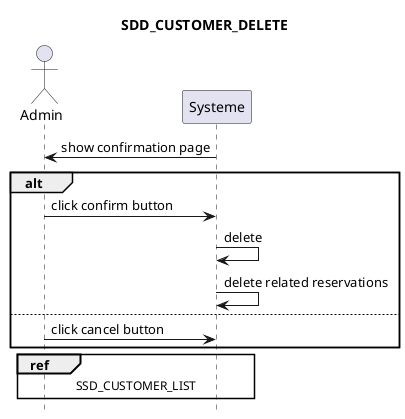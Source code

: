 @startuml SSD_CUSTOMER_DELETE
    title SDD_CUSTOMER_DELETE
    hide footbox 
    Actor "Admin" as A  
    Participant "Systeme" as S 
    S -> A : show confirmation page 
    alt 
    A -> S : click confirm button
    S -> S : delete
    S -> S : delete related reservations
    else
    A -> S : click cancel button
    end
    ref over A,S : SSD_CUSTOMER_LIST
    
@enduml